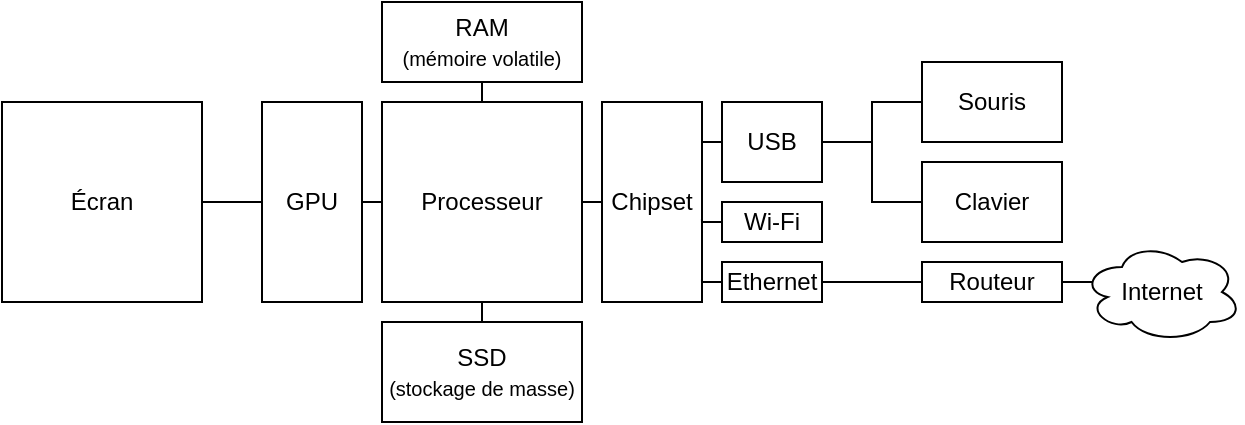 <mxfile version="22.0.3" type="device">
  <diagram name="Page-1" id="mJFKymQIfg4QHVzg1CK6">
    <mxGraphModel dx="903" dy="1230" grid="1" gridSize="10" guides="1" tooltips="1" connect="1" arrows="1" fold="1" page="1" pageScale="1" pageWidth="700" pageHeight="229" math="0" shadow="0">
      <root>
        <mxCell id="0" />
        <mxCell id="1" parent="0" />
        <mxCell id="3e5_tyr5HdN3c2cIww9d-15" style="edgeStyle=orthogonalEdgeStyle;rounded=0;orthogonalLoop=1;jettySize=auto;html=1;exitX=0;exitY=0.5;exitDx=0;exitDy=0;entryX=1;entryY=0.5;entryDx=0;entryDy=0;endArrow=none;endFill=0;" edge="1" parent="1" source="3e5_tyr5HdN3c2cIww9d-1" target="3e5_tyr5HdN3c2cIww9d-4">
          <mxGeometry relative="1" as="geometry" />
        </mxCell>
        <mxCell id="3e5_tyr5HdN3c2cIww9d-16" style="edgeStyle=orthogonalEdgeStyle;rounded=0;orthogonalLoop=1;jettySize=auto;html=1;exitX=0.5;exitY=0;exitDx=0;exitDy=0;entryX=0.5;entryY=1;entryDx=0;entryDy=0;endArrow=none;endFill=0;" edge="1" parent="1" source="3e5_tyr5HdN3c2cIww9d-1" target="3e5_tyr5HdN3c2cIww9d-2">
          <mxGeometry relative="1" as="geometry" />
        </mxCell>
        <mxCell id="3e5_tyr5HdN3c2cIww9d-17" style="edgeStyle=orthogonalEdgeStyle;rounded=0;orthogonalLoop=1;jettySize=auto;html=1;exitX=0.5;exitY=1;exitDx=0;exitDy=0;entryX=0.5;entryY=0;entryDx=0;entryDy=0;endArrow=none;endFill=0;" edge="1" parent="1" source="3e5_tyr5HdN3c2cIww9d-1" target="3e5_tyr5HdN3c2cIww9d-3">
          <mxGeometry relative="1" as="geometry" />
        </mxCell>
        <mxCell id="3e5_tyr5HdN3c2cIww9d-18" style="edgeStyle=orthogonalEdgeStyle;rounded=0;orthogonalLoop=1;jettySize=auto;html=1;exitX=1;exitY=0.5;exitDx=0;exitDy=0;entryX=0;entryY=0.5;entryDx=0;entryDy=0;endArrow=none;endFill=0;" edge="1" parent="1" source="3e5_tyr5HdN3c2cIww9d-1" target="3e5_tyr5HdN3c2cIww9d-7">
          <mxGeometry relative="1" as="geometry" />
        </mxCell>
        <mxCell id="3e5_tyr5HdN3c2cIww9d-1" value="Processeur" style="rounded=0;whiteSpace=wrap;html=1;" vertex="1" parent="1">
          <mxGeometry x="230" y="-398" width="100" height="100" as="geometry" />
        </mxCell>
        <mxCell id="3e5_tyr5HdN3c2cIww9d-2" value="RAM&lt;br&gt;&lt;font style=&quot;font-size: 10px;&quot;&gt;(mémoire volatile)&lt;/font&gt;" style="rounded=0;whiteSpace=wrap;html=1;" vertex="1" parent="1">
          <mxGeometry x="230" y="-448" width="100" height="40" as="geometry" />
        </mxCell>
        <mxCell id="3e5_tyr5HdN3c2cIww9d-3" value="SSD&lt;br&gt;&lt;font style=&quot;font-size: 10px;&quot;&gt;(stockage de masse)&lt;/font&gt;" style="rounded=0;whiteSpace=wrap;html=1;" vertex="1" parent="1">
          <mxGeometry x="230" y="-288" width="100" height="50" as="geometry" />
        </mxCell>
        <mxCell id="3e5_tyr5HdN3c2cIww9d-14" style="edgeStyle=orthogonalEdgeStyle;rounded=0;orthogonalLoop=1;jettySize=auto;html=1;exitX=0;exitY=0.5;exitDx=0;exitDy=0;entryX=1;entryY=0.5;entryDx=0;entryDy=0;endArrow=none;endFill=0;" edge="1" parent="1" source="3e5_tyr5HdN3c2cIww9d-4" target="3e5_tyr5HdN3c2cIww9d-5">
          <mxGeometry relative="1" as="geometry" />
        </mxCell>
        <mxCell id="3e5_tyr5HdN3c2cIww9d-4" value="GPU" style="rounded=0;whiteSpace=wrap;html=1;" vertex="1" parent="1">
          <mxGeometry x="170" y="-398" width="50" height="100" as="geometry" />
        </mxCell>
        <mxCell id="3e5_tyr5HdN3c2cIww9d-5" value="Écran" style="rounded=0;whiteSpace=wrap;html=1;" vertex="1" parent="1">
          <mxGeometry x="40" y="-398" width="100" height="100" as="geometry" />
        </mxCell>
        <mxCell id="3e5_tyr5HdN3c2cIww9d-19" style="edgeStyle=orthogonalEdgeStyle;rounded=0;orthogonalLoop=1;jettySize=auto;html=1;exitX=0;exitY=0.5;exitDx=0;exitDy=0;entryX=1;entryY=0.25;entryDx=0;entryDy=0;endArrow=none;endFill=0;" edge="1" parent="1" source="3e5_tyr5HdN3c2cIww9d-6" target="3e5_tyr5HdN3c2cIww9d-7">
          <mxGeometry relative="1" as="geometry" />
        </mxCell>
        <mxCell id="3e5_tyr5HdN3c2cIww9d-23" style="edgeStyle=orthogonalEdgeStyle;rounded=0;orthogonalLoop=1;jettySize=auto;html=1;exitX=1;exitY=0.5;exitDx=0;exitDy=0;entryX=0;entryY=0.5;entryDx=0;entryDy=0;endArrow=none;endFill=0;" edge="1" parent="1" source="3e5_tyr5HdN3c2cIww9d-6" target="3e5_tyr5HdN3c2cIww9d-11">
          <mxGeometry relative="1" as="geometry" />
        </mxCell>
        <mxCell id="3e5_tyr5HdN3c2cIww9d-24" style="edgeStyle=orthogonalEdgeStyle;rounded=0;orthogonalLoop=1;jettySize=auto;html=1;exitX=1;exitY=0.5;exitDx=0;exitDy=0;entryX=0;entryY=0.5;entryDx=0;entryDy=0;endArrow=none;endFill=0;" edge="1" parent="1" source="3e5_tyr5HdN3c2cIww9d-6" target="3e5_tyr5HdN3c2cIww9d-10">
          <mxGeometry relative="1" as="geometry" />
        </mxCell>
        <mxCell id="3e5_tyr5HdN3c2cIww9d-6" value="USB" style="rounded=0;whiteSpace=wrap;html=1;" vertex="1" parent="1">
          <mxGeometry x="400" y="-398" width="50" height="40" as="geometry" />
        </mxCell>
        <mxCell id="3e5_tyr5HdN3c2cIww9d-7" value="Chipset" style="rounded=0;whiteSpace=wrap;html=1;" vertex="1" parent="1">
          <mxGeometry x="340" y="-398" width="50" height="100" as="geometry" />
        </mxCell>
        <mxCell id="3e5_tyr5HdN3c2cIww9d-22" style="edgeStyle=orthogonalEdgeStyle;rounded=0;orthogonalLoop=1;jettySize=auto;html=1;exitX=1;exitY=0.5;exitDx=0;exitDy=0;endArrow=none;endFill=0;" edge="1" parent="1" source="3e5_tyr5HdN3c2cIww9d-8" target="3e5_tyr5HdN3c2cIww9d-12">
          <mxGeometry relative="1" as="geometry" />
        </mxCell>
        <mxCell id="3e5_tyr5HdN3c2cIww9d-8" value="Ethernet" style="rounded=0;whiteSpace=wrap;html=1;" vertex="1" parent="1">
          <mxGeometry x="400" y="-318" width="50" height="20" as="geometry" />
        </mxCell>
        <mxCell id="3e5_tyr5HdN3c2cIww9d-9" value="Wi-Fi" style="rounded=0;whiteSpace=wrap;html=1;" vertex="1" parent="1">
          <mxGeometry x="400" y="-348" width="50" height="20" as="geometry" />
        </mxCell>
        <mxCell id="3e5_tyr5HdN3c2cIww9d-10" value="Souris" style="rounded=0;whiteSpace=wrap;html=1;" vertex="1" parent="1">
          <mxGeometry x="500" y="-418" width="70" height="40" as="geometry" />
        </mxCell>
        <mxCell id="3e5_tyr5HdN3c2cIww9d-11" value="Clavier" style="rounded=0;whiteSpace=wrap;html=1;" vertex="1" parent="1">
          <mxGeometry x="500" y="-368" width="70" height="40" as="geometry" />
        </mxCell>
        <mxCell id="3e5_tyr5HdN3c2cIww9d-26" style="edgeStyle=orthogonalEdgeStyle;rounded=0;orthogonalLoop=1;jettySize=auto;html=1;exitX=1;exitY=0.5;exitDx=0;exitDy=0;endArrow=none;endFill=0;entryX=0.07;entryY=0.4;entryDx=0;entryDy=0;entryPerimeter=0;" edge="1" parent="1" source="3e5_tyr5HdN3c2cIww9d-12" target="3e5_tyr5HdN3c2cIww9d-13">
          <mxGeometry relative="1" as="geometry" />
        </mxCell>
        <mxCell id="3e5_tyr5HdN3c2cIww9d-12" value="Routeur" style="rounded=0;whiteSpace=wrap;html=1;" vertex="1" parent="1">
          <mxGeometry x="500" y="-318" width="70" height="20" as="geometry" />
        </mxCell>
        <mxCell id="3e5_tyr5HdN3c2cIww9d-13" value="Internet" style="ellipse;shape=cloud;whiteSpace=wrap;html=1;" vertex="1" parent="1">
          <mxGeometry x="580" y="-328" width="80" height="50" as="geometry" />
        </mxCell>
        <mxCell id="3e5_tyr5HdN3c2cIww9d-20" style="edgeStyle=orthogonalEdgeStyle;rounded=0;orthogonalLoop=1;jettySize=auto;html=1;exitX=0;exitY=0.5;exitDx=0;exitDy=0;entryX=0.999;entryY=0.586;entryDx=0;entryDy=0;entryPerimeter=0;endArrow=none;endFill=0;" edge="1" parent="1" source="3e5_tyr5HdN3c2cIww9d-9" target="3e5_tyr5HdN3c2cIww9d-7">
          <mxGeometry relative="1" as="geometry" />
        </mxCell>
        <mxCell id="3e5_tyr5HdN3c2cIww9d-21" style="edgeStyle=orthogonalEdgeStyle;rounded=0;orthogonalLoop=1;jettySize=auto;html=1;exitX=0;exitY=0.5;exitDx=0;exitDy=0;entryX=0.999;entryY=0.889;entryDx=0;entryDy=0;entryPerimeter=0;endArrow=none;endFill=0;" edge="1" parent="1" source="3e5_tyr5HdN3c2cIww9d-8" target="3e5_tyr5HdN3c2cIww9d-7">
          <mxGeometry relative="1" as="geometry" />
        </mxCell>
      </root>
    </mxGraphModel>
  </diagram>
</mxfile>
